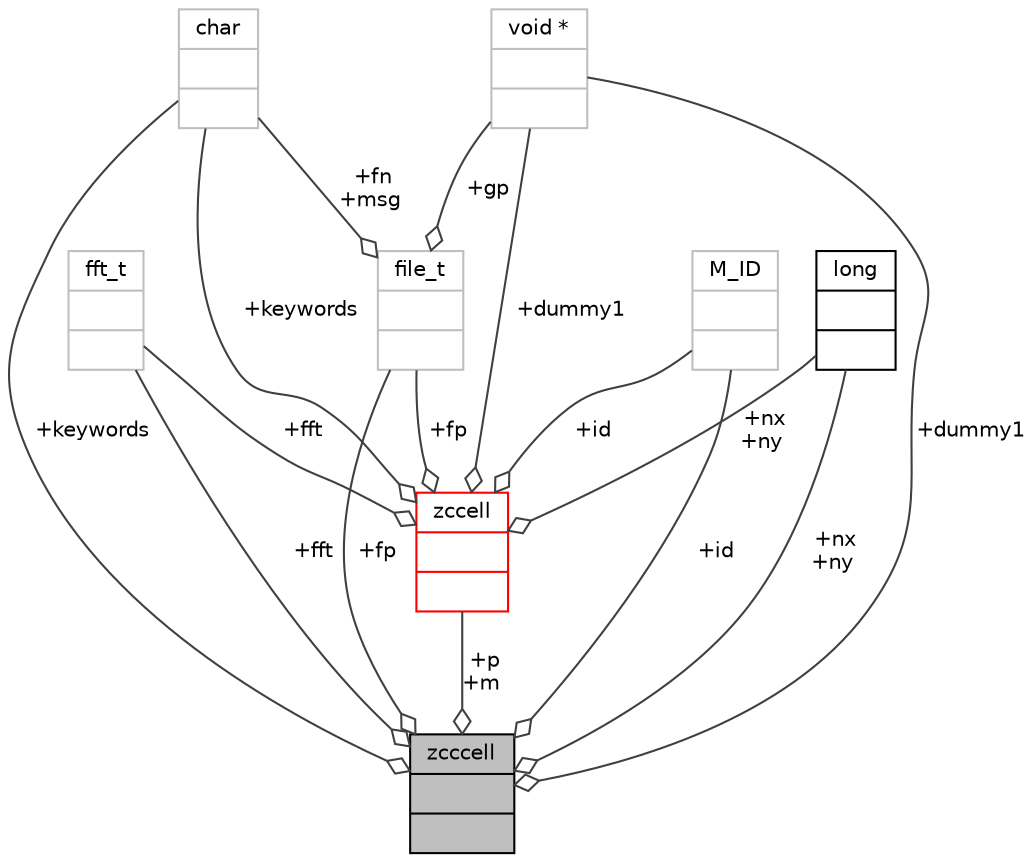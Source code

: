 digraph "zcccell"
{
 // INTERACTIVE_SVG=YES
  bgcolor="transparent";
  edge [fontname="Helvetica",fontsize="10",labelfontname="Helvetica",labelfontsize="10"];
  node [fontname="Helvetica",fontsize="10",shape=record];
  Node380 [label="{zcccell\n||}",height=0.2,width=0.4,color="black", fillcolor="grey75", style="filled", fontcolor="black"];
  Node381 -> Node380 [color="grey25",fontsize="10",style="solid",label=" +fp" ,arrowhead="odiamond",fontname="Helvetica"];
  Node381 [label="{file_t\n||}",height=0.2,width=0.4,color="grey75"];
  Node382 -> Node381 [color="grey25",fontsize="10",style="solid",label=" +fn\n+msg" ,arrowhead="odiamond",fontname="Helvetica"];
  Node382 [label="{char\n||}",height=0.2,width=0.4,color="grey75"];
  Node384 -> Node381 [color="grey25",fontsize="10",style="solid",label=" +gp" ,arrowhead="odiamond",fontname="Helvetica"];
  Node384 [label="{void *\n||}",height=0.2,width=0.4,color="grey75"];
  Node385 -> Node380 [color="grey25",fontsize="10",style="solid",label=" +fft" ,arrowhead="odiamond",fontname="Helvetica"];
  Node385 [label="{fft_t\n||}",height=0.2,width=0.4,color="grey75"];
  Node382 -> Node380 [color="grey25",fontsize="10",style="solid",label=" +keywords" ,arrowhead="odiamond",fontname="Helvetica"];
  Node388 -> Node380 [color="grey25",fontsize="10",style="solid",label=" +nx\n+ny" ,arrowhead="odiamond",fontname="Helvetica"];
  Node388 [label="{long\n||}",height=0.2,width=0.4,color="black",URL="$classlong.html"];
  Node389 -> Node380 [color="grey25",fontsize="10",style="solid",label=" +p\n+m" ,arrowhead="odiamond",fontname="Helvetica"];
  Node389 [label="{zccell\n||}",height=0.2,width=0.4,color="red",URL="$type_8h.html#structzccell"];
  Node381 -> Node389 [color="grey25",fontsize="10",style="solid",label=" +fp" ,arrowhead="odiamond",fontname="Helvetica"];
  Node385 -> Node389 [color="grey25",fontsize="10",style="solid",label=" +fft" ,arrowhead="odiamond",fontname="Helvetica"];
  Node382 -> Node389 [color="grey25",fontsize="10",style="solid",label=" +keywords" ,arrowhead="odiamond",fontname="Helvetica"];
  Node388 -> Node389 [color="grey25",fontsize="10",style="solid",label=" +nx\n+ny" ,arrowhead="odiamond",fontname="Helvetica"];
  Node395 -> Node389 [color="grey25",fontsize="10",style="solid",label=" +id" ,arrowhead="odiamond",fontname="Helvetica"];
  Node395 [label="{M_ID\n||}",height=0.2,width=0.4,color="grey75"];
  Node384 -> Node389 [color="grey25",fontsize="10",style="solid",label=" +dummy1" ,arrowhead="odiamond",fontname="Helvetica"];
  Node395 -> Node380 [color="grey25",fontsize="10",style="solid",label=" +id" ,arrowhead="odiamond",fontname="Helvetica"];
  Node384 -> Node380 [color="grey25",fontsize="10",style="solid",label=" +dummy1" ,arrowhead="odiamond",fontname="Helvetica"];
}
